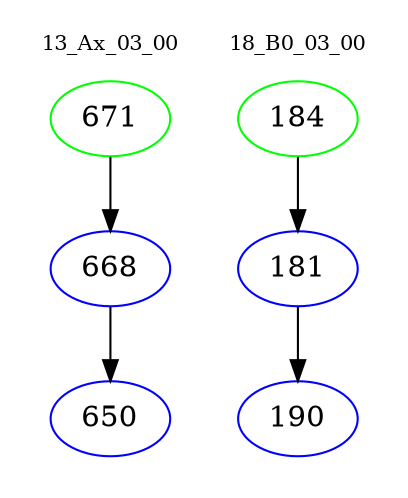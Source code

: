 digraph{
subgraph cluster_0 {
color = white
label = "13_Ax_03_00";
fontsize=10;
T0_671 [label="671", color="green"]
T0_671 -> T0_668 [color="black"]
T0_668 [label="668", color="blue"]
T0_668 -> T0_650 [color="black"]
T0_650 [label="650", color="blue"]
}
subgraph cluster_1 {
color = white
label = "18_B0_03_00";
fontsize=10;
T1_184 [label="184", color="green"]
T1_184 -> T1_181 [color="black"]
T1_181 [label="181", color="blue"]
T1_181 -> T1_190 [color="black"]
T1_190 [label="190", color="blue"]
}
}
